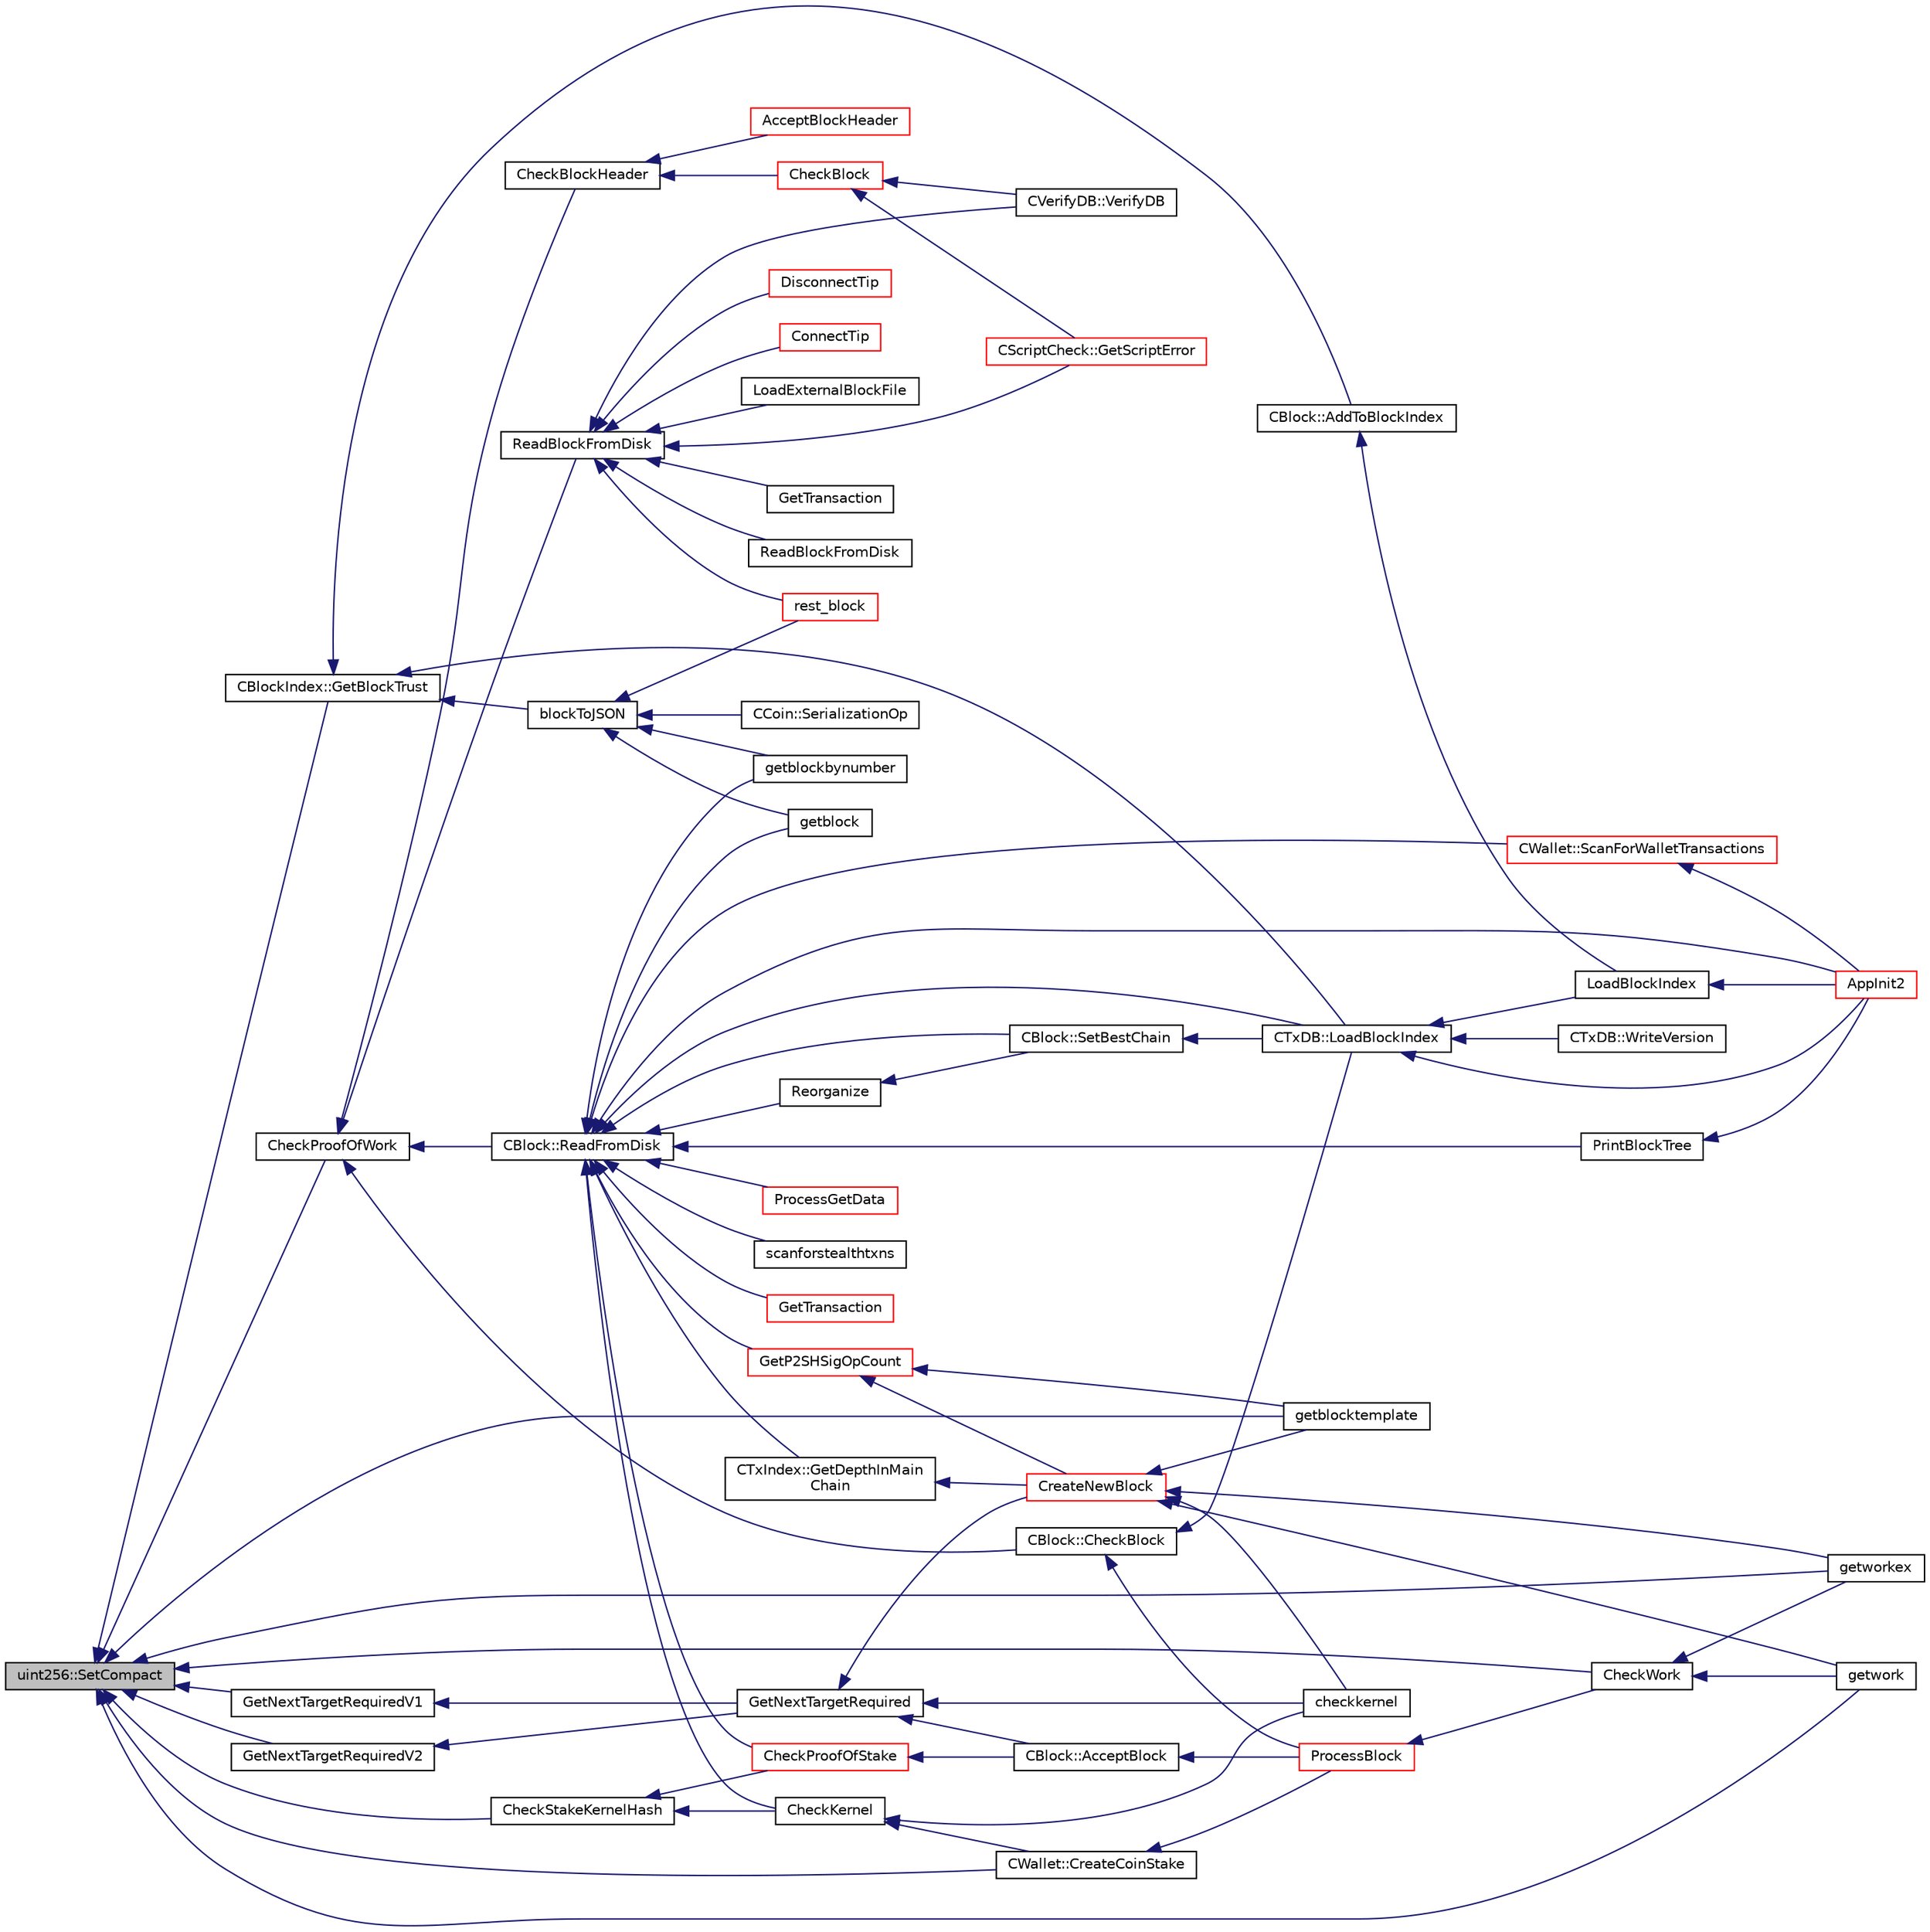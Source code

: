 digraph "uint256::SetCompact"
{
  edge [fontname="Helvetica",fontsize="10",labelfontname="Helvetica",labelfontsize="10"];
  node [fontname="Helvetica",fontsize="10",shape=record];
  rankdir="LR";
  Node109 [label="uint256::SetCompact",height=0.2,width=0.4,color="black", fillcolor="grey75", style="filled", fontcolor="black"];
  Node109 -> Node110 [dir="back",color="midnightblue",fontsize="10",style="solid",fontname="Helvetica"];
  Node110 [label="CBlockIndex::GetBlockTrust",height=0.2,width=0.4,color="black", fillcolor="white", style="filled",URL="$d3/dbd/class_c_block_index.html#a59372ec3586ce89140acf3affc6e1f70"];
  Node110 -> Node111 [dir="back",color="midnightblue",fontsize="10",style="solid",fontname="Helvetica"];
  Node111 [label="CBlock::AddToBlockIndex",height=0.2,width=0.4,color="black", fillcolor="white", style="filled",URL="$d3/d51/class_c_block.html#afab527f890c5575db3b1a2b17f47bf5a"];
  Node111 -> Node112 [dir="back",color="midnightblue",fontsize="10",style="solid",fontname="Helvetica"];
  Node112 [label="LoadBlockIndex",height=0.2,width=0.4,color="black", fillcolor="white", style="filled",URL="$d4/dbf/main_8h.html#a367f303d34b8a5501ac4d77bebab578c"];
  Node112 -> Node113 [dir="back",color="midnightblue",fontsize="10",style="solid",fontname="Helvetica"];
  Node113 [label="AppInit2",height=0.2,width=0.4,color="red", fillcolor="white", style="filled",URL="$d8/dc0/init_8h.html#a1a4c1bfbf6ba1db77e988b89b9cadfd3",tooltip="Initialize ion. "];
  Node110 -> Node117 [dir="back",color="midnightblue",fontsize="10",style="solid",fontname="Helvetica"];
  Node117 [label="blockToJSON",height=0.2,width=0.4,color="black", fillcolor="white", style="filled",URL="$d0/d47/rpcblockchain_8cpp.html#a414df5de934bac4418f19c9293f63dad"];
  Node117 -> Node118 [dir="back",color="midnightblue",fontsize="10",style="solid",fontname="Helvetica"];
  Node118 [label="CCoin::SerializationOp",height=0.2,width=0.4,color="black", fillcolor="white", style="filled",URL="$d6/d99/struct_c_coin.html#a2a0a2532bdacb03b087b3b0a400830ec"];
  Node117 -> Node119 [dir="back",color="midnightblue",fontsize="10",style="solid",fontname="Helvetica"];
  Node119 [label="rest_block",height=0.2,width=0.4,color="red", fillcolor="white", style="filled",URL="$d8/d04/rest_8cpp.html#a99e4aae76e1b90f996cf7c24b5281464"];
  Node117 -> Node122 [dir="back",color="midnightblue",fontsize="10",style="solid",fontname="Helvetica"];
  Node122 [label="getblock",height=0.2,width=0.4,color="black", fillcolor="white", style="filled",URL="$d0/d47/rpcblockchain_8cpp.html#a63608cf1bb275120194c3b4e070af3d7"];
  Node117 -> Node123 [dir="back",color="midnightblue",fontsize="10",style="solid",fontname="Helvetica"];
  Node123 [label="getblockbynumber",height=0.2,width=0.4,color="black", fillcolor="white", style="filled",URL="$d0/d47/rpcblockchain_8cpp.html#a4039f7b3e313c63b81c98e3fc479a117"];
  Node110 -> Node124 [dir="back",color="midnightblue",fontsize="10",style="solid",fontname="Helvetica"];
  Node124 [label="CTxDB::LoadBlockIndex",height=0.2,width=0.4,color="black", fillcolor="white", style="filled",URL="$d9/d8d/class_c_tx_d_b.html#abcb9df0821d996f811f6604b452a26a0"];
  Node124 -> Node113 [dir="back",color="midnightblue",fontsize="10",style="solid",fontname="Helvetica"];
  Node124 -> Node112 [dir="back",color="midnightblue",fontsize="10",style="solid",fontname="Helvetica"];
  Node124 -> Node125 [dir="back",color="midnightblue",fontsize="10",style="solid",fontname="Helvetica"];
  Node125 [label="CTxDB::WriteVersion",height=0.2,width=0.4,color="black", fillcolor="white", style="filled",URL="$d9/d8d/class_c_tx_d_b.html#aa30dbf235b1c229896097e1eb1ea9520"];
  Node109 -> Node126 [dir="back",color="midnightblue",fontsize="10",style="solid",fontname="Helvetica"];
  Node126 [label="CheckWork",height=0.2,width=0.4,color="black", fillcolor="white", style="filled",URL="$de/d13/miner_8h.html#aadd8a05aa6d8fae1c0f4daa5e971a12a",tooltip="Check mined proof-of-work block. "];
  Node126 -> Node127 [dir="back",color="midnightblue",fontsize="10",style="solid",fontname="Helvetica"];
  Node127 [label="getworkex",height=0.2,width=0.4,color="black", fillcolor="white", style="filled",URL="$d4/ddd/rpcmining_8cpp.html#aa40f86dc468a3f2ef4a3bba99e20a069"];
  Node126 -> Node128 [dir="back",color="midnightblue",fontsize="10",style="solid",fontname="Helvetica"];
  Node128 [label="getwork",height=0.2,width=0.4,color="black", fillcolor="white", style="filled",URL="$d4/ddd/rpcmining_8cpp.html#a356be62c93d38267a7da9e1cb644d547"];
  Node109 -> Node129 [dir="back",color="midnightblue",fontsize="10",style="solid",fontname="Helvetica"];
  Node129 [label="GetNextTargetRequiredV1",height=0.2,width=0.4,color="black", fillcolor="white", style="filled",URL="$d7/d48/proofs_8h.html#a206d1c747985d51a94cdfc830357114a",tooltip="Calculate difficulty using retarget algorithm V1 by maintaining target. "];
  Node129 -> Node130 [dir="back",color="midnightblue",fontsize="10",style="solid",fontname="Helvetica"];
  Node130 [label="GetNextTargetRequired",height=0.2,width=0.4,color="black", fillcolor="white", style="filled",URL="$d7/d48/proofs_8h.html#a868a58404bd61b6a82901f428d152bae",tooltip="Calculate difficulty using retarget algorithm by maintaining target. "];
  Node130 -> Node131 [dir="back",color="midnightblue",fontsize="10",style="solid",fontname="Helvetica"];
  Node131 [label="CBlock::AcceptBlock",height=0.2,width=0.4,color="black", fillcolor="white", style="filled",URL="$d3/d51/class_c_block.html#a3f990a713116bd15c1f221c88b012ccf"];
  Node131 -> Node132 [dir="back",color="midnightblue",fontsize="10",style="solid",fontname="Helvetica"];
  Node132 [label="ProcessBlock",height=0.2,width=0.4,color="red", fillcolor="white", style="filled",URL="$d4/dbf/main_8h.html#a7c8a7be3439bb5e1e40548a332a3cf29"];
  Node132 -> Node126 [dir="back",color="midnightblue",fontsize="10",style="solid",fontname="Helvetica"];
  Node130 -> Node150 [dir="back",color="midnightblue",fontsize="10",style="solid",fontname="Helvetica"];
  Node150 [label="CreateNewBlock",height=0.2,width=0.4,color="red", fillcolor="white", style="filled",URL="$de/d13/miner_8h.html#aca0de7d757e027c2b08bd101c68c1549"];
  Node150 -> Node151 [dir="back",color="midnightblue",fontsize="10",style="solid",fontname="Helvetica"];
  Node151 [label="checkkernel",height=0.2,width=0.4,color="black", fillcolor="white", style="filled",URL="$d4/ddd/rpcmining_8cpp.html#a36ee2284a7252841b8a62a9531b6acbc"];
  Node150 -> Node127 [dir="back",color="midnightblue",fontsize="10",style="solid",fontname="Helvetica"];
  Node150 -> Node128 [dir="back",color="midnightblue",fontsize="10",style="solid",fontname="Helvetica"];
  Node150 -> Node152 [dir="back",color="midnightblue",fontsize="10",style="solid",fontname="Helvetica"];
  Node152 [label="getblocktemplate",height=0.2,width=0.4,color="black", fillcolor="white", style="filled",URL="$d4/ddd/rpcmining_8cpp.html#a27347eecedd59156c914fcb5ce488f9a"];
  Node130 -> Node151 [dir="back",color="midnightblue",fontsize="10",style="solid",fontname="Helvetica"];
  Node109 -> Node153 [dir="back",color="midnightblue",fontsize="10",style="solid",fontname="Helvetica"];
  Node153 [label="GetNextTargetRequiredV2",height=0.2,width=0.4,color="black", fillcolor="white", style="filled",URL="$d7/d48/proofs_8h.html#af2f79935ec3c4e7b1e9ab32ee4da0f06",tooltip="Calculate difficulty using retarget algorithm V2 by maintaining target. "];
  Node153 -> Node130 [dir="back",color="midnightblue",fontsize="10",style="solid",fontname="Helvetica"];
  Node109 -> Node154 [dir="back",color="midnightblue",fontsize="10",style="solid",fontname="Helvetica"];
  Node154 [label="CheckProofOfWork",height=0.2,width=0.4,color="black", fillcolor="white", style="filled",URL="$d7/d48/proofs_8h.html#a20a76dbc6ac5b8a6e0aaef85522b1069",tooltip="Check whether a block hash satisfies the proof-of-work requirement specified by nBits. "];
  Node154 -> Node155 [dir="back",color="midnightblue",fontsize="10",style="solid",fontname="Helvetica"];
  Node155 [label="CBlock::CheckBlock",height=0.2,width=0.4,color="black", fillcolor="white", style="filled",URL="$d3/d51/class_c_block.html#a423d19b5a2bf03e26cd412976df3ab20"];
  Node155 -> Node132 [dir="back",color="midnightblue",fontsize="10",style="solid",fontname="Helvetica"];
  Node155 -> Node124 [dir="back",color="midnightblue",fontsize="10",style="solid",fontname="Helvetica"];
  Node154 -> Node156 [dir="back",color="midnightblue",fontsize="10",style="solid",fontname="Helvetica"];
  Node156 [label="CBlock::ReadFromDisk",height=0.2,width=0.4,color="black", fillcolor="white", style="filled",URL="$d3/d51/class_c_block.html#a77a1b1e9902e1e557d762f5a5f325cd8"];
  Node156 -> Node113 [dir="back",color="midnightblue",fontsize="10",style="solid",fontname="Helvetica"];
  Node156 -> Node157 [dir="back",color="midnightblue",fontsize="10",style="solid",fontname="Helvetica"];
  Node157 [label="GetP2SHSigOpCount",height=0.2,width=0.4,color="red", fillcolor="white", style="filled",URL="$d4/dbf/main_8h.html#acc0a05d60127f0cfcf778348670067e0",tooltip="Count ECDSA signature operations in pay-to-script-hash inputs. "];
  Node157 -> Node150 [dir="back",color="midnightblue",fontsize="10",style="solid",fontname="Helvetica"];
  Node157 -> Node152 [dir="back",color="midnightblue",fontsize="10",style="solid",fontname="Helvetica"];
  Node156 -> Node260 [dir="back",color="midnightblue",fontsize="10",style="solid",fontname="Helvetica"];
  Node260 [label="CTxIndex::GetDepthInMain\lChain",height=0.2,width=0.4,color="black", fillcolor="white", style="filled",URL="$d5/db3/class_c_tx_index.html#ae18990b9796ee365ae2f384a2b334fe0"];
  Node260 -> Node150 [dir="back",color="midnightblue",fontsize="10",style="solid",fontname="Helvetica"];
  Node156 -> Node261 [dir="back",color="midnightblue",fontsize="10",style="solid",fontname="Helvetica"];
  Node261 [label="GetTransaction",height=0.2,width=0.4,color="red", fillcolor="white", style="filled",URL="$d4/dbf/main_8h.html#a7d2a4633e4e0e8e4cb9c881d45a496b5"];
  Node156 -> Node187 [dir="back",color="midnightblue",fontsize="10",style="solid",fontname="Helvetica"];
  Node187 [label="Reorganize",height=0.2,width=0.4,color="black", fillcolor="white", style="filled",URL="$df/d0a/main_8cpp.html#ad8e09920f5a3ce2670c5efa26ef65227"];
  Node187 -> Node188 [dir="back",color="midnightblue",fontsize="10",style="solid",fontname="Helvetica"];
  Node188 [label="CBlock::SetBestChain",height=0.2,width=0.4,color="black", fillcolor="white", style="filled",URL="$d3/d51/class_c_block.html#a6e308b2d75d1cfc4a75eda36feb60ca1"];
  Node188 -> Node124 [dir="back",color="midnightblue",fontsize="10",style="solid",fontname="Helvetica"];
  Node156 -> Node188 [dir="back",color="midnightblue",fontsize="10",style="solid",fontname="Helvetica"];
  Node156 -> Node284 [dir="back",color="midnightblue",fontsize="10",style="solid",fontname="Helvetica"];
  Node284 [label="PrintBlockTree",height=0.2,width=0.4,color="black", fillcolor="white", style="filled",URL="$d4/dbf/main_8h.html#aac88c75e65aa0dee60e4332dbcc16120"];
  Node284 -> Node113 [dir="back",color="midnightblue",fontsize="10",style="solid",fontname="Helvetica"];
  Node156 -> Node285 [dir="back",color="midnightblue",fontsize="10",style="solid",fontname="Helvetica"];
  Node285 [label="ProcessGetData",height=0.2,width=0.4,color="red", fillcolor="white", style="filled",URL="$df/d0a/main_8cpp.html#a3be415b83ecfe1f4215e0bd28c3b1eec"];
  Node156 -> Node122 [dir="back",color="midnightblue",fontsize="10",style="solid",fontname="Helvetica"];
  Node156 -> Node123 [dir="back",color="midnightblue",fontsize="10",style="solid",fontname="Helvetica"];
  Node156 -> Node286 [dir="back",color="midnightblue",fontsize="10",style="solid",fontname="Helvetica"];
  Node286 [label="scanforstealthtxns",height=0.2,width=0.4,color="black", fillcolor="white", style="filled",URL="$df/d1d/rpcwallet_8cpp.html#a0ccac8f2681d64203d20324d6c06f2e3"];
  Node156 -> Node287 [dir="back",color="midnightblue",fontsize="10",style="solid",fontname="Helvetica"];
  Node287 [label="CheckProofOfStake",height=0.2,width=0.4,color="red", fillcolor="white", style="filled",URL="$d4/dd4/stake_8h.html#a01e09fbdb926d4581ea48c4cf2f337a1"];
  Node287 -> Node131 [dir="back",color="midnightblue",fontsize="10",style="solid",fontname="Helvetica"];
  Node156 -> Node288 [dir="back",color="midnightblue",fontsize="10",style="solid",fontname="Helvetica"];
  Node288 [label="CheckKernel",height=0.2,width=0.4,color="black", fillcolor="white", style="filled",URL="$d4/dd4/stake_8h.html#a65bf2727fbb2781621c1b66999fb0f98"];
  Node288 -> Node151 [dir="back",color="midnightblue",fontsize="10",style="solid",fontname="Helvetica"];
  Node288 -> Node246 [dir="back",color="midnightblue",fontsize="10",style="solid",fontname="Helvetica"];
  Node246 [label="CWallet::CreateCoinStake",height=0.2,width=0.4,color="black", fillcolor="white", style="filled",URL="$d2/de5/class_c_wallet.html#a644df129468440aa36f49ca3716a3c19"];
  Node246 -> Node132 [dir="back",color="midnightblue",fontsize="10",style="solid",fontname="Helvetica"];
  Node156 -> Node124 [dir="back",color="midnightblue",fontsize="10",style="solid",fontname="Helvetica"];
  Node156 -> Node289 [dir="back",color="midnightblue",fontsize="10",style="solid",fontname="Helvetica"];
  Node289 [label="CWallet::ScanForWalletTransactions",height=0.2,width=0.4,color="red", fillcolor="white", style="filled",URL="$d2/de5/class_c_wallet.html#a979a17e80e4897ed1f4ae9a4be7c493c"];
  Node289 -> Node113 [dir="back",color="midnightblue",fontsize="10",style="solid",fontname="Helvetica"];
  Node154 -> Node290 [dir="back",color="midnightblue",fontsize="10",style="solid",fontname="Helvetica"];
  Node290 [label="ReadBlockFromDisk",height=0.2,width=0.4,color="black", fillcolor="white", style="filled",URL="$db/d38/validation_8h.html#a578c1df234b05798180f0235d469a5ba",tooltip="Functions for disk access for blocks. "];
  Node290 -> Node119 [dir="back",color="midnightblue",fontsize="10",style="solid",fontname="Helvetica"];
  Node290 -> Node291 [dir="back",color="midnightblue",fontsize="10",style="solid",fontname="Helvetica"];
  Node291 [label="GetTransaction",height=0.2,width=0.4,color="black", fillcolor="white", style="filled",URL="$db/d38/validation_8h.html#a07fae6c3df8041881d293cd91afd9c97",tooltip="Retrieve a transaction (from memory pool, or from disk, if possible) "];
  Node290 -> Node292 [dir="back",color="midnightblue",fontsize="10",style="solid",fontname="Helvetica"];
  Node292 [label="ReadBlockFromDisk",height=0.2,width=0.4,color="black", fillcolor="white", style="filled",URL="$db/d38/validation_8h.html#aee79e45a0b167f9b312f83a23880cfbc"];
  Node290 -> Node293 [dir="back",color="midnightblue",fontsize="10",style="solid",fontname="Helvetica"];
  Node293 [label="DisconnectTip",height=0.2,width=0.4,color="red", fillcolor="white", style="filled",URL="$dd/d7d/validation_8cpp.html#af22a75696068786d303019f31f29eb9e",tooltip="Disconnect chainActive&#39;s tip. "];
  Node290 -> Node311 [dir="back",color="midnightblue",fontsize="10",style="solid",fontname="Helvetica"];
  Node311 [label="ConnectTip",height=0.2,width=0.4,color="red", fillcolor="white", style="filled",URL="$dd/d7d/validation_8cpp.html#a6aed3630ddc1f0822daf257250d4799a",tooltip="Connect a new block to chainActive. "];
  Node290 -> Node313 [dir="back",color="midnightblue",fontsize="10",style="solid",fontname="Helvetica"];
  Node313 [label="CVerifyDB::VerifyDB",height=0.2,width=0.4,color="black", fillcolor="white", style="filled",URL="$d7/da0/class_c_verify_d_b.html#af12e07230f20d23cf01d417d0e785c49"];
  Node290 -> Node298 [dir="back",color="midnightblue",fontsize="10",style="solid",fontname="Helvetica"];
  Node298 [label="LoadExternalBlockFile",height=0.2,width=0.4,color="black", fillcolor="white", style="filled",URL="$db/d38/validation_8h.html#a2233339a13d09038cf2e46f4d0144be4",tooltip="Import blocks from an external file. "];
  Node290 -> Node301 [dir="back",color="midnightblue",fontsize="10",style="solid",fontname="Helvetica"];
  Node301 [label="CScriptCheck::GetScriptError",height=0.2,width=0.4,color="red", fillcolor="white", style="filled",URL="$df/d12/class_c_script_check.html#a1340496c37e521c253606b5957173afd"];
  Node154 -> Node314 [dir="back",color="midnightblue",fontsize="10",style="solid",fontname="Helvetica"];
  Node314 [label="CheckBlockHeader",height=0.2,width=0.4,color="black", fillcolor="white", style="filled",URL="$dd/d7d/validation_8cpp.html#ab7a9bd34b5fe878a3623ac1f04e1105c"];
  Node314 -> Node315 [dir="back",color="midnightblue",fontsize="10",style="solid",fontname="Helvetica"];
  Node315 [label="CheckBlock",height=0.2,width=0.4,color="red", fillcolor="white", style="filled",URL="$db/d38/validation_8h.html#adf3a2eef0a7ce0071f4d00a4ddf26943",tooltip="Functions for validating blocks and updating the block tree. "];
  Node315 -> Node313 [dir="back",color="midnightblue",fontsize="10",style="solid",fontname="Helvetica"];
  Node315 -> Node301 [dir="back",color="midnightblue",fontsize="10",style="solid",fontname="Helvetica"];
  Node314 -> Node317 [dir="back",color="midnightblue",fontsize="10",style="solid",fontname="Helvetica"];
  Node317 [label="AcceptBlockHeader",height=0.2,width=0.4,color="red", fillcolor="white", style="filled",URL="$dd/d7d/validation_8cpp.html#a44668eed86c30141dcdd2a7d04bff543"];
  Node109 -> Node127 [dir="back",color="midnightblue",fontsize="10",style="solid",fontname="Helvetica"];
  Node109 -> Node128 [dir="back",color="midnightblue",fontsize="10",style="solid",fontname="Helvetica"];
  Node109 -> Node152 [dir="back",color="midnightblue",fontsize="10",style="solid",fontname="Helvetica"];
  Node109 -> Node319 [dir="back",color="midnightblue",fontsize="10",style="solid",fontname="Helvetica"];
  Node319 [label="CheckStakeKernelHash",height=0.2,width=0.4,color="black", fillcolor="white", style="filled",URL="$d4/dd4/stake_8h.html#a92f7a1863b9988c21166341c849e26db"];
  Node319 -> Node287 [dir="back",color="midnightblue",fontsize="10",style="solid",fontname="Helvetica"];
  Node319 -> Node288 [dir="back",color="midnightblue",fontsize="10",style="solid",fontname="Helvetica"];
  Node109 -> Node246 [dir="back",color="midnightblue",fontsize="10",style="solid",fontname="Helvetica"];
}
